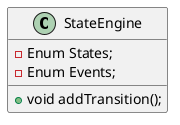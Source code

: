@startuml
Class StateEngine {
    -Enum States;
    -Enum Events;
    +void addTransition();
}
@enduml